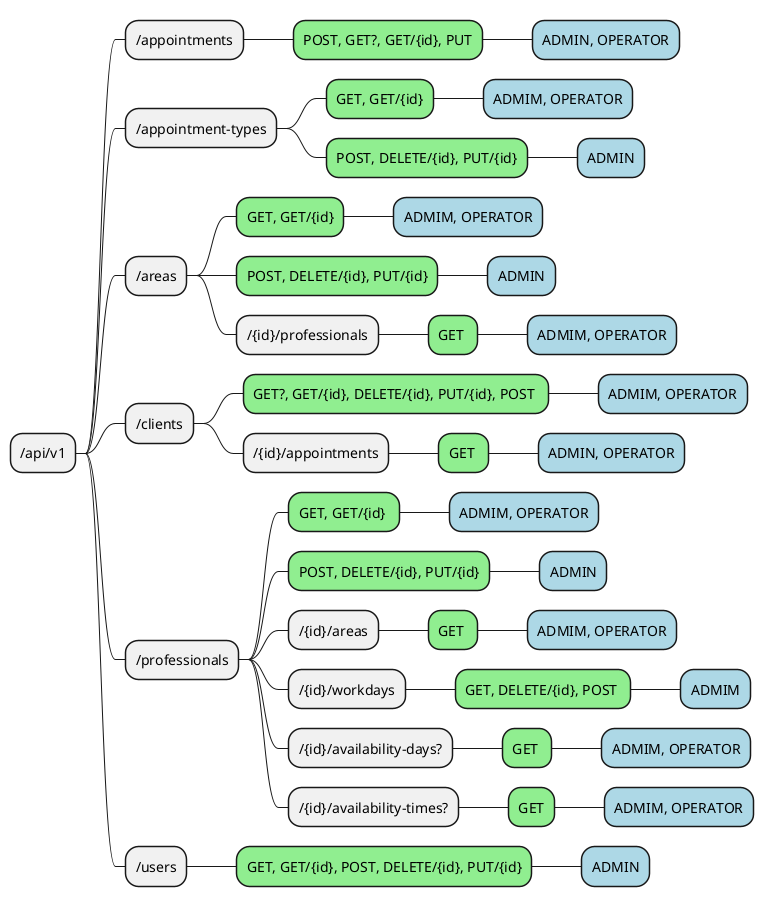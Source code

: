 @startmindmap "end-points"
* /api/v1
    ** /appointments
        ***[#lightgreen] POST, GET?, GET/{id}, PUT
            ****[#lightblue] ADMIN, OPERATOR
        
    ** /appointment-types
        ***[#lightgreen] GET, GET/{id}
            ****[#lightblue] ADMIM, OPERATOR
        
        ***[#lightgreen] POST, DELETE/{id}, PUT/{id}
            ****[#lightblue] ADMIN
        
    ** /areas
        ***[#lightgreen] GET, GET/{id}
            ****[#lightblue] ADMIM, OPERATOR
        
        ***[#lightgreen] POST, DELETE/{id}, PUT/{id}
            ****[#lightblue] ADMIN
        
        *** /{id}/professionals
            ****[#lightgreen] GET 
                *****[#lightblue] ADMIM, OPERATOR
  
    ** /clients
        ***[#lightgreen] GET?, GET/{id}, DELETE/{id}, PUT/{id}, POST 
        ****[#lightblue] ADMIM, OPERATOR

        *** /{id}/appointments
            ****[#lightgreen] GET 
            *****[#lightblue] ADMIN, OPERATOR
        
    ** /professionals
        ***[#lightgreen] GET, GET/{id} 
            ****[#lightblue] ADMIM, OPERATOR
        
        ***[#lightgreen] POST, DELETE/{id}, PUT/{id}
            ****[#lightblue] ADMIN
        
        *** /{id}/areas
            ****[#lightgreen] GET 
                *****[#lightblue] ADMIM, OPERATOR
          
        *** /{id}/workdays
            ****[#lightgreen] GET, DELETE/{id}, POST 
                *****[#lightblue] ADMIM
            
        *** /{id}/availability-days?
            ****[#lightgreen] GET 
                *****[#lightblue] ADMIM, OPERATOR
        
        *** /{id}/availability-times?
            ****[#lightgreen] GET
                *****[#lightblue] ADMIM, OPERATOR
    
    ** /users
      ***[#lightgreen] GET, GET/{id}, POST, DELETE/{id}, PUT/{id}
            ****[#lightblue] ADMIN
        
@endmindmap